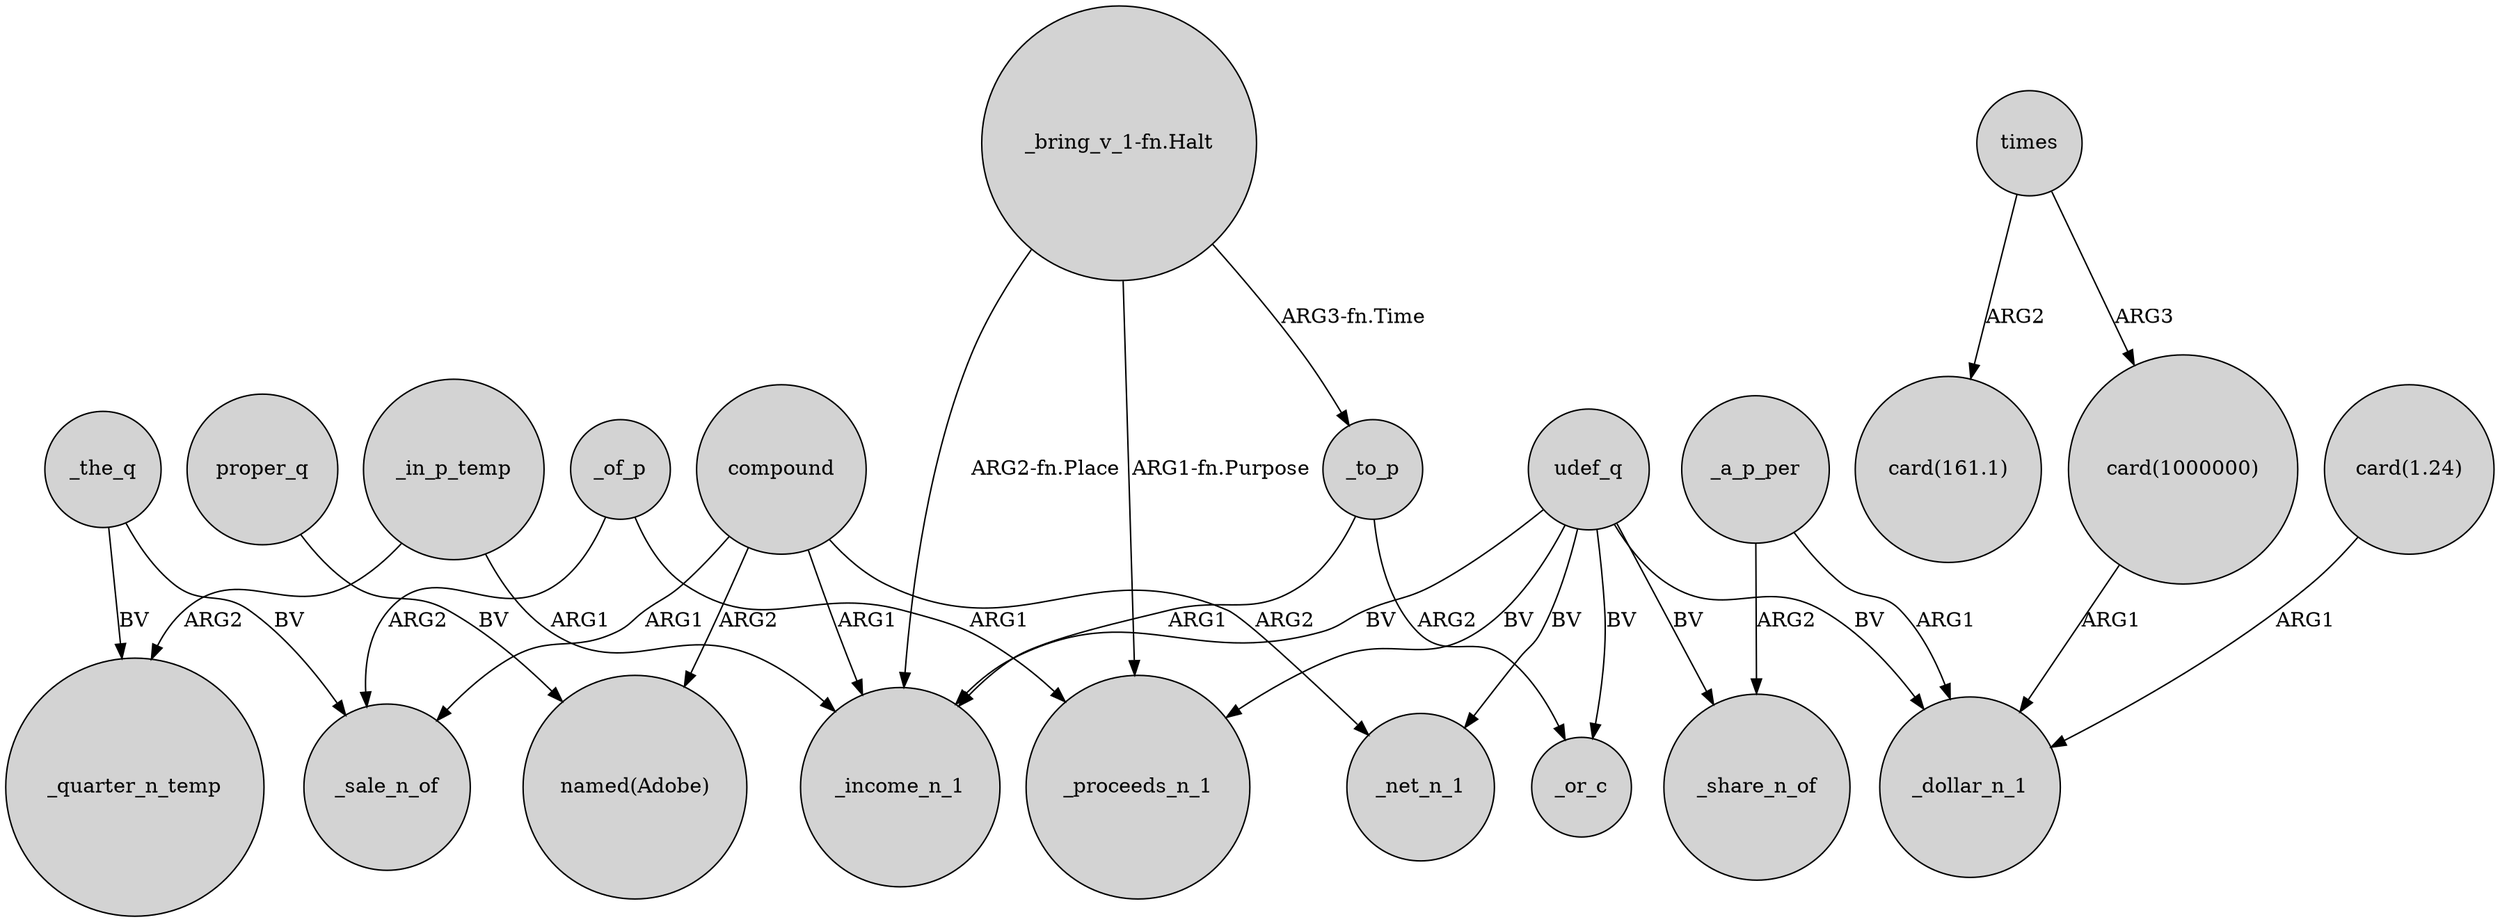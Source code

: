 digraph {
	node [shape=circle style=filled]
	"card(1.24)" -> _dollar_n_1 [label=ARG1]
	_to_p -> _or_c [label=ARG2]
	_in_p_temp -> _quarter_n_temp [label=ARG2]
	compound -> _net_n_1 [label=ARG2]
	"_bring_v_1-fn.Halt" -> _to_p [label="ARG3-fn.Time"]
	udef_q -> _income_n_1 [label=BV]
	compound -> "named(Adobe)" [label=ARG2]
	_the_q -> _quarter_n_temp [label=BV]
	times -> "card(1000000)" [label=ARG3]
	_of_p -> _sale_n_of [label=ARG2]
	_in_p_temp -> _income_n_1 [label=ARG1]
	udef_q -> _or_c [label=BV]
	compound -> _income_n_1 [label=ARG1]
	_a_p_per -> _share_n_of [label=ARG2]
	udef_q -> _proceeds_n_1 [label=BV]
	udef_q -> _share_n_of [label=BV]
	proper_q -> "named(Adobe)" [label=BV]
	udef_q -> _net_n_1 [label=BV]
	"_bring_v_1-fn.Halt" -> _income_n_1 [label="ARG2-fn.Place"]
	times -> "card(161.1)" [label=ARG2]
	udef_q -> _dollar_n_1 [label=BV]
	"card(1000000)" -> _dollar_n_1 [label=ARG1]
	_a_p_per -> _dollar_n_1 [label=ARG1]
	_the_q -> _sale_n_of [label=BV]
	"_bring_v_1-fn.Halt" -> _proceeds_n_1 [label="ARG1-fn.Purpose"]
	_to_p -> _income_n_1 [label=ARG1]
	compound -> _sale_n_of [label=ARG1]
	_of_p -> _proceeds_n_1 [label=ARG1]
}
